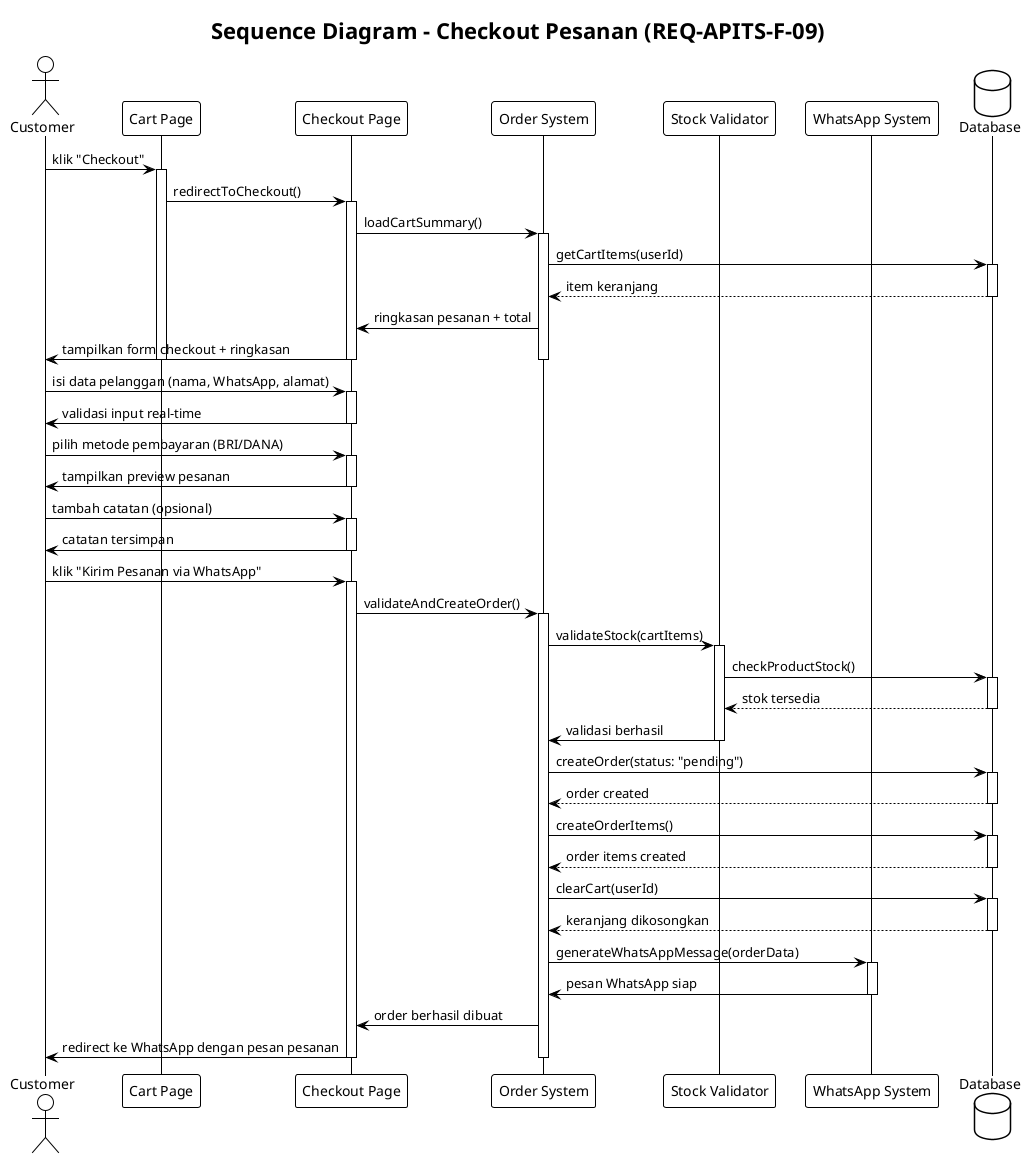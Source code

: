 @startuml Sequence_Diagram_Checkout_Pesanan
!theme plain
title Sequence Diagram - Checkout Pesanan (REQ-APITS-F-09)

actor "Customer" as Customer
participant "Cart Page" as Cart
participant "Checkout Page" as Checkout
participant "Order System" as Order
participant "Stock Validator" as Validator
participant "WhatsApp System" as WhatsApp
database "Database" as DB

Customer -> Cart: klik "Checkout"
activate Cart
Cart -> Checkout: redirectToCheckout()
activate Checkout
Checkout -> Order: loadCartSummary()
activate Order
Order -> DB: getCartItems(userId)
activate DB
DB --> Order: item keranjang
deactivate DB
Order -> Checkout: ringkasan pesanan + total
Checkout -> Customer: tampilkan form checkout + ringkasan
deactivate Order
deactivate Cart
deactivate Checkout

Customer -> Checkout: isi data pelanggan (nama, WhatsApp, alamat)
activate Checkout
Checkout -> Customer: validasi input real-time
deactivate Checkout

Customer -> Checkout: pilih metode pembayaran (BRI/DANA)
activate Checkout
Checkout -> Customer: tampilkan preview pesanan
deactivate Checkout

Customer -> Checkout: tambah catatan (opsional)
activate Checkout
Checkout -> Customer: catatan tersimpan
deactivate Checkout

Customer -> Checkout: klik "Kirim Pesanan via WhatsApp"
activate Checkout
Checkout -> Order: validateAndCreateOrder()
activate Order
Order -> Validator: validateStock(cartItems)
activate Validator
Validator -> DB: checkProductStock()
activate DB
DB --> Validator: stok tersedia
deactivate DB
Validator -> Order: validasi berhasil
deactivate Validator

Order -> DB: createOrder(status: "pending")
activate DB
DB --> Order: order created
deactivate DB

Order -> DB: createOrderItems()
activate DB
DB --> Order: order items created
deactivate DB

Order -> DB: clearCart(userId)
activate DB
DB --> Order: keranjang dikosongkan
deactivate DB

Order -> WhatsApp: generateWhatsAppMessage(orderData)
activate WhatsApp
WhatsApp -> Order: pesan WhatsApp siap
deactivate WhatsApp

Order -> Checkout: order berhasil dibuat
Checkout -> Customer: redirect ke WhatsApp dengan pesan pesanan
deactivate Order
deactivate Checkout

@enduml